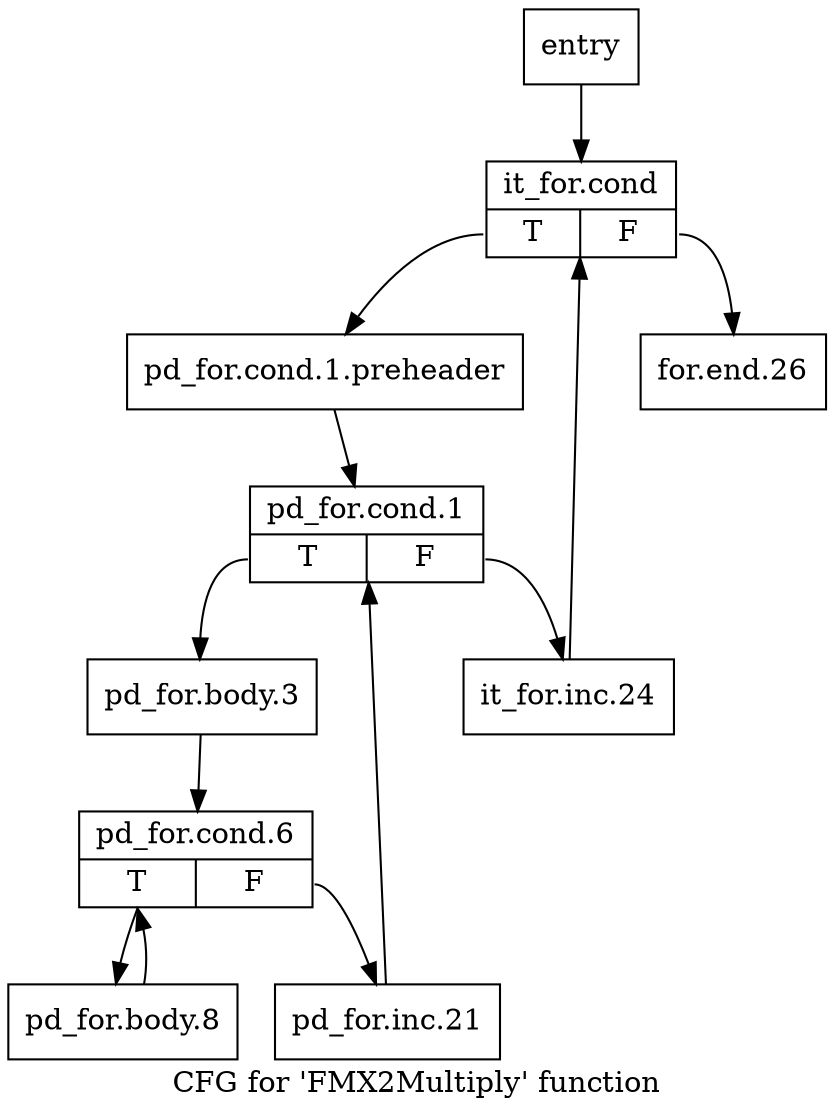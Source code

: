 digraph "CFG for 'FMX2Multiply' function" {
	label="CFG for 'FMX2Multiply' function";

	Node0x2dcdff0 [shape=record,label="{entry}"];
	Node0x2dcdff0 -> Node0x2dce040;
	Node0x2dce040 [shape=record,label="{it_for.cond|{<s0>T|<s1>F}}"];
	Node0x2dce040:s0 -> Node0x2dce090;
	Node0x2dce040:s1 -> Node0x2dce2c0;
	Node0x2dce090 [shape=record,label="{pd_for.cond.1.preheader}"];
	Node0x2dce090 -> Node0x2dce0e0;
	Node0x2dce0e0 [shape=record,label="{pd_for.cond.1|{<s0>T|<s1>F}}"];
	Node0x2dce0e0:s0 -> Node0x2dce130;
	Node0x2dce0e0:s1 -> Node0x2dce270;
	Node0x2dce130 [shape=record,label="{pd_for.body.3}"];
	Node0x2dce130 -> Node0x2dce180;
	Node0x2dce180 [shape=record,label="{pd_for.cond.6|{<s0>T|<s1>F}}"];
	Node0x2dce180:s0 -> Node0x2dce1d0;
	Node0x2dce180:s1 -> Node0x2dce220;
	Node0x2dce1d0 [shape=record,label="{pd_for.body.8}"];
	Node0x2dce1d0 -> Node0x2dce180;
	Node0x2dce220 [shape=record,label="{pd_for.inc.21}"];
	Node0x2dce220 -> Node0x2dce0e0;
	Node0x2dce270 [shape=record,label="{it_for.inc.24}"];
	Node0x2dce270 -> Node0x2dce040;
	Node0x2dce2c0 [shape=record,label="{for.end.26}"];
}
